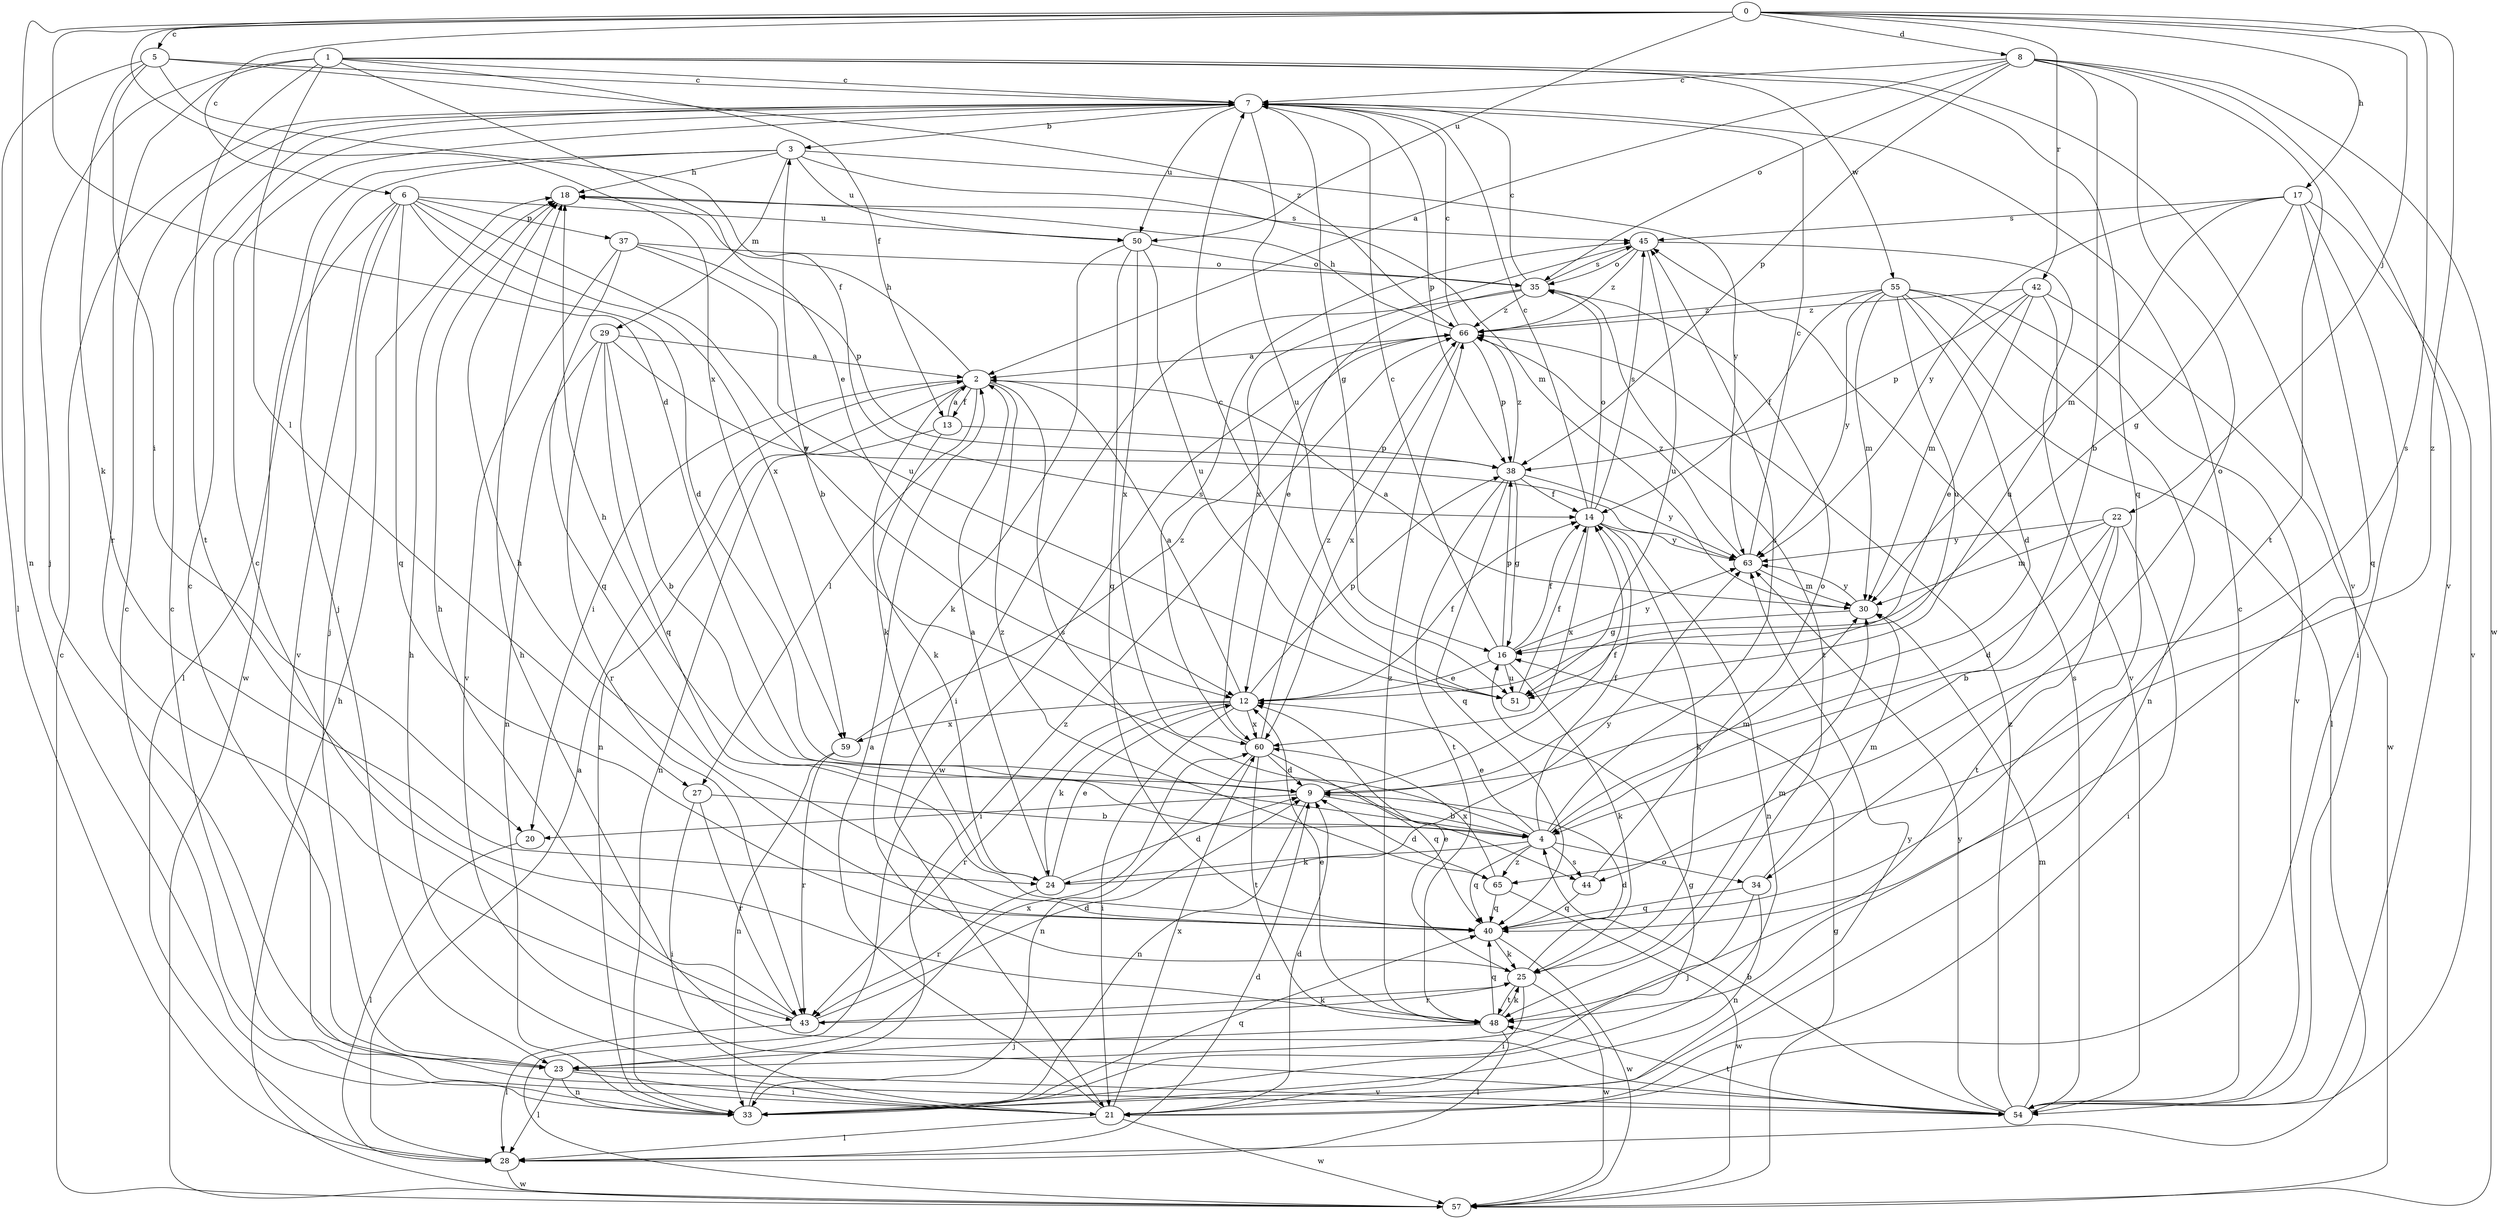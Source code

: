 strict digraph  {
0;
1;
2;
3;
4;
5;
6;
7;
8;
9;
12;
13;
14;
16;
17;
18;
20;
21;
22;
23;
24;
25;
27;
28;
29;
30;
33;
34;
35;
37;
38;
40;
42;
43;
44;
45;
48;
50;
51;
54;
55;
57;
59;
60;
63;
65;
66;
0 -> 5  [label=c];
0 -> 6  [label=c];
0 -> 8  [label=d];
0 -> 9  [label=d];
0 -> 17  [label=h];
0 -> 22  [label=j];
0 -> 33  [label=n];
0 -> 42  [label=r];
0 -> 44  [label=s];
0 -> 50  [label=u];
0 -> 59  [label=x];
0 -> 65  [label=z];
1 -> 7  [label=c];
1 -> 12  [label=e];
1 -> 13  [label=f];
1 -> 23  [label=j];
1 -> 27  [label=l];
1 -> 40  [label=q];
1 -> 43  [label=r];
1 -> 48  [label=t];
1 -> 54  [label=v];
1 -> 55  [label=w];
2 -> 13  [label=f];
2 -> 18  [label=h];
2 -> 20  [label=i];
2 -> 24  [label=k];
2 -> 27  [label=l];
2 -> 33  [label=n];
2 -> 44  [label=s];
2 -> 65  [label=z];
3 -> 18  [label=h];
3 -> 23  [label=j];
3 -> 29  [label=m];
3 -> 30  [label=m];
3 -> 50  [label=u];
3 -> 57  [label=w];
3 -> 63  [label=y];
4 -> 3  [label=b];
4 -> 12  [label=e];
4 -> 14  [label=f];
4 -> 18  [label=h];
4 -> 24  [label=k];
4 -> 30  [label=m];
4 -> 34  [label=o];
4 -> 40  [label=q];
4 -> 44  [label=s];
4 -> 45  [label=s];
4 -> 65  [label=z];
5 -> 7  [label=c];
5 -> 14  [label=f];
5 -> 20  [label=i];
5 -> 24  [label=k];
5 -> 28  [label=l];
5 -> 66  [label=z];
6 -> 9  [label=d];
6 -> 12  [label=e];
6 -> 23  [label=j];
6 -> 28  [label=l];
6 -> 37  [label=p];
6 -> 40  [label=q];
6 -> 50  [label=u];
6 -> 54  [label=v];
6 -> 59  [label=x];
7 -> 3  [label=b];
7 -> 16  [label=g];
7 -> 38  [label=p];
7 -> 50  [label=u];
7 -> 51  [label=u];
8 -> 2  [label=a];
8 -> 4  [label=b];
8 -> 7  [label=c];
8 -> 34  [label=o];
8 -> 35  [label=o];
8 -> 38  [label=p];
8 -> 48  [label=t];
8 -> 54  [label=v];
8 -> 57  [label=w];
9 -> 4  [label=b];
9 -> 14  [label=f];
9 -> 20  [label=i];
9 -> 33  [label=n];
12 -> 2  [label=a];
12 -> 14  [label=f];
12 -> 21  [label=i];
12 -> 24  [label=k];
12 -> 38  [label=p];
12 -> 43  [label=r];
12 -> 59  [label=x];
12 -> 60  [label=x];
13 -> 2  [label=a];
13 -> 24  [label=k];
13 -> 33  [label=n];
13 -> 38  [label=p];
14 -> 7  [label=c];
14 -> 25  [label=k];
14 -> 33  [label=n];
14 -> 35  [label=o];
14 -> 45  [label=s];
14 -> 60  [label=x];
14 -> 63  [label=y];
16 -> 7  [label=c];
16 -> 12  [label=e];
16 -> 14  [label=f];
16 -> 25  [label=k];
16 -> 38  [label=p];
16 -> 51  [label=u];
16 -> 63  [label=y];
17 -> 16  [label=g];
17 -> 21  [label=i];
17 -> 30  [label=m];
17 -> 40  [label=q];
17 -> 45  [label=s];
17 -> 54  [label=v];
17 -> 63  [label=y];
18 -> 45  [label=s];
20 -> 28  [label=l];
21 -> 2  [label=a];
21 -> 7  [label=c];
21 -> 9  [label=d];
21 -> 18  [label=h];
21 -> 28  [label=l];
21 -> 57  [label=w];
21 -> 60  [label=x];
21 -> 63  [label=y];
22 -> 4  [label=b];
22 -> 9  [label=d];
22 -> 21  [label=i];
22 -> 30  [label=m];
22 -> 48  [label=t];
22 -> 63  [label=y];
23 -> 7  [label=c];
23 -> 21  [label=i];
23 -> 28  [label=l];
23 -> 33  [label=n];
23 -> 54  [label=v];
23 -> 60  [label=x];
24 -> 2  [label=a];
24 -> 9  [label=d];
24 -> 12  [label=e];
24 -> 43  [label=r];
24 -> 63  [label=y];
25 -> 9  [label=d];
25 -> 12  [label=e];
25 -> 21  [label=i];
25 -> 30  [label=m];
25 -> 43  [label=r];
25 -> 48  [label=t];
25 -> 57  [label=w];
27 -> 4  [label=b];
27 -> 21  [label=i];
27 -> 43  [label=r];
28 -> 2  [label=a];
28 -> 9  [label=d];
28 -> 57  [label=w];
29 -> 2  [label=a];
29 -> 4  [label=b];
29 -> 33  [label=n];
29 -> 40  [label=q];
29 -> 43  [label=r];
29 -> 63  [label=y];
30 -> 2  [label=a];
30 -> 16  [label=g];
30 -> 63  [label=y];
33 -> 7  [label=c];
33 -> 16  [label=g];
33 -> 40  [label=q];
33 -> 66  [label=z];
34 -> 23  [label=j];
34 -> 30  [label=m];
34 -> 33  [label=n];
34 -> 40  [label=q];
35 -> 7  [label=c];
35 -> 12  [label=e];
35 -> 21  [label=i];
35 -> 45  [label=s];
35 -> 48  [label=t];
35 -> 66  [label=z];
37 -> 35  [label=o];
37 -> 38  [label=p];
37 -> 40  [label=q];
37 -> 51  [label=u];
37 -> 54  [label=v];
38 -> 14  [label=f];
38 -> 16  [label=g];
38 -> 40  [label=q];
38 -> 48  [label=t];
38 -> 63  [label=y];
38 -> 66  [label=z];
40 -> 18  [label=h];
40 -> 25  [label=k];
40 -> 57  [label=w];
42 -> 12  [label=e];
42 -> 30  [label=m];
42 -> 38  [label=p];
42 -> 51  [label=u];
42 -> 57  [label=w];
42 -> 66  [label=z];
43 -> 7  [label=c];
43 -> 9  [label=d];
43 -> 18  [label=h];
43 -> 25  [label=k];
43 -> 28  [label=l];
44 -> 35  [label=o];
44 -> 40  [label=q];
45 -> 35  [label=o];
45 -> 51  [label=u];
45 -> 54  [label=v];
45 -> 60  [label=x];
45 -> 66  [label=z];
48 -> 12  [label=e];
48 -> 23  [label=j];
48 -> 25  [label=k];
48 -> 28  [label=l];
48 -> 40  [label=q];
48 -> 66  [label=z];
50 -> 25  [label=k];
50 -> 35  [label=o];
50 -> 40  [label=q];
50 -> 51  [label=u];
50 -> 60  [label=x];
51 -> 7  [label=c];
51 -> 14  [label=f];
54 -> 4  [label=b];
54 -> 7  [label=c];
54 -> 18  [label=h];
54 -> 30  [label=m];
54 -> 45  [label=s];
54 -> 48  [label=t];
54 -> 63  [label=y];
54 -> 66  [label=z];
55 -> 9  [label=d];
55 -> 14  [label=f];
55 -> 28  [label=l];
55 -> 30  [label=m];
55 -> 33  [label=n];
55 -> 51  [label=u];
55 -> 54  [label=v];
55 -> 63  [label=y];
55 -> 66  [label=z];
57 -> 7  [label=c];
57 -> 16  [label=g];
57 -> 18  [label=h];
59 -> 33  [label=n];
59 -> 43  [label=r];
59 -> 66  [label=z];
60 -> 9  [label=d];
60 -> 33  [label=n];
60 -> 40  [label=q];
60 -> 45  [label=s];
60 -> 48  [label=t];
60 -> 66  [label=z];
63 -> 7  [label=c];
63 -> 30  [label=m];
63 -> 66  [label=z];
65 -> 9  [label=d];
65 -> 40  [label=q];
65 -> 57  [label=w];
65 -> 60  [label=x];
66 -> 2  [label=a];
66 -> 7  [label=c];
66 -> 18  [label=h];
66 -> 38  [label=p];
66 -> 57  [label=w];
66 -> 60  [label=x];
}
